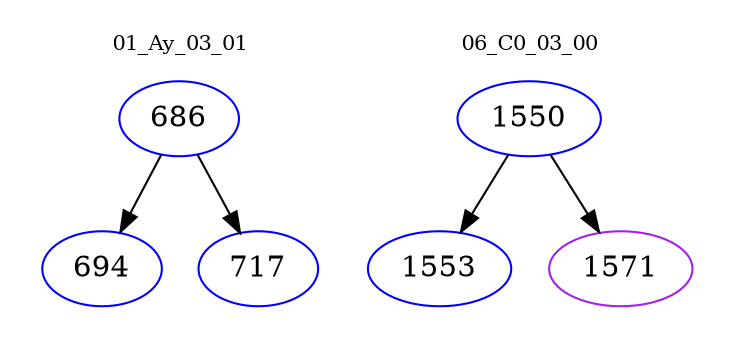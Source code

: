 digraph{
subgraph cluster_0 {
color = white
label = "01_Ay_03_01";
fontsize=10;
T0_686 [label="686", color="blue"]
T0_686 -> T0_694 [color="black"]
T0_694 [label="694", color="blue"]
T0_686 -> T0_717 [color="black"]
T0_717 [label="717", color="blue"]
}
subgraph cluster_1 {
color = white
label = "06_C0_03_00";
fontsize=10;
T1_1550 [label="1550", color="blue"]
T1_1550 -> T1_1553 [color="black"]
T1_1553 [label="1553", color="blue"]
T1_1550 -> T1_1571 [color="black"]
T1_1571 [label="1571", color="purple"]
}
}
